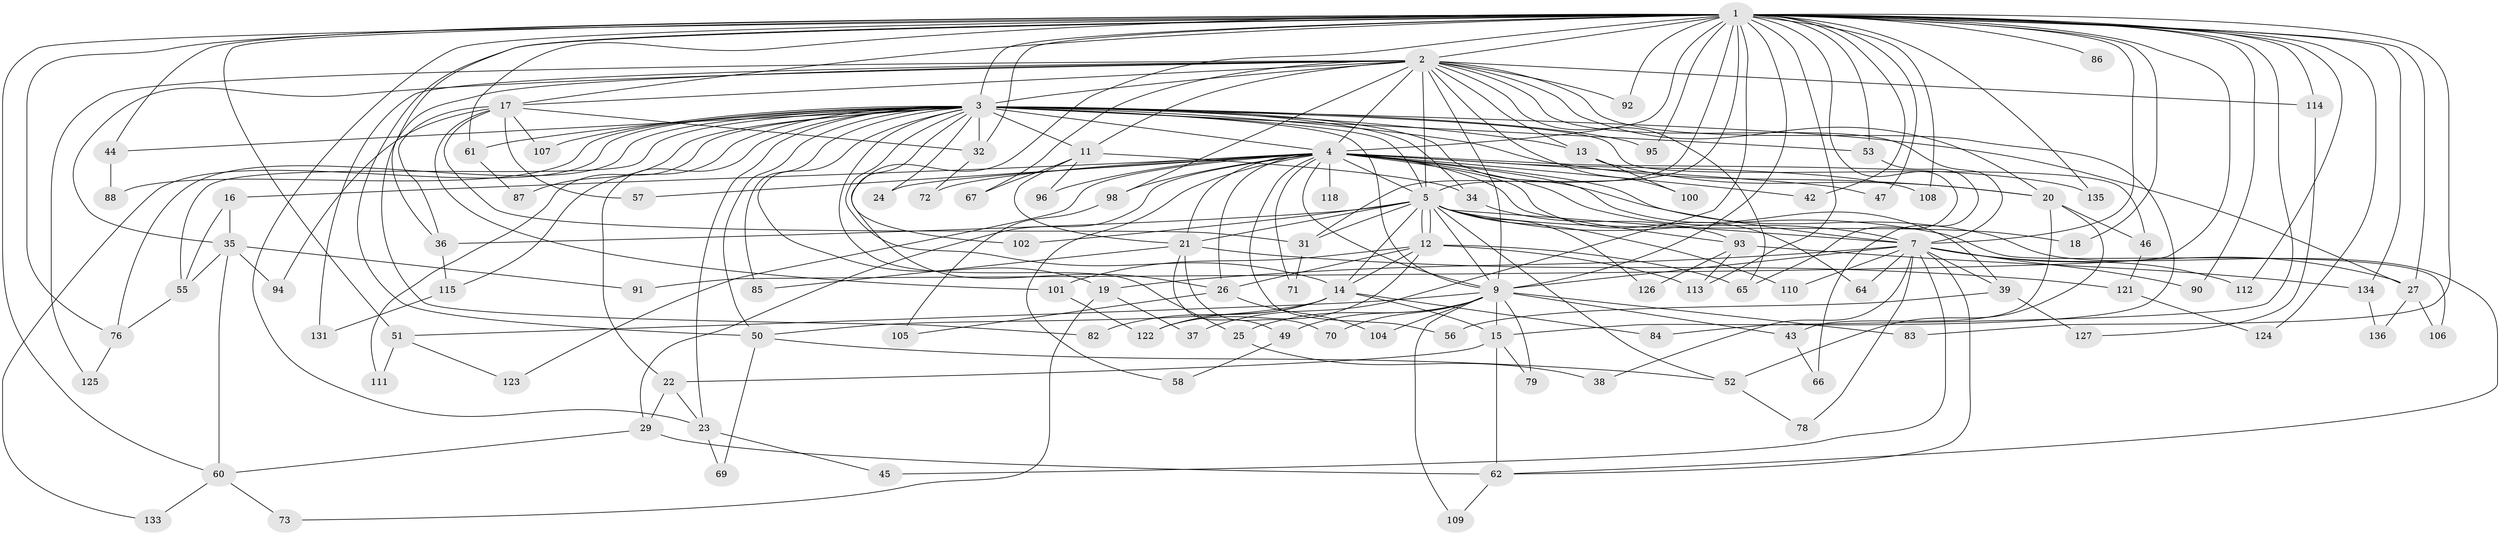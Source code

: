 // original degree distribution, {26: 0.007352941176470588, 24: 0.022058823529411766, 25: 0.007352941176470588, 18: 0.007352941176470588, 21: 0.007352941176470588, 30: 0.007352941176470588, 17: 0.007352941176470588, 20: 0.007352941176470588, 6: 0.03676470588235294, 5: 0.0661764705882353, 4: 0.11764705882352941, 8: 0.007352941176470588, 9: 0.007352941176470588, 2: 0.5367647058823529, 3: 0.15441176470588236}
// Generated by graph-tools (version 1.1) at 2025/41/03/06/25 10:41:41]
// undirected, 106 vertices, 236 edges
graph export_dot {
graph [start="1"]
  node [color=gray90,style=filled];
  1 [super="+6"];
  2 [super="+33"];
  3 [super="+10"];
  4 [super="+8"];
  5 [super="+75"];
  7 [super="+30"];
  9 [super="+132"];
  11 [super="+63"];
  12 [super="+59"];
  13;
  14 [super="+130"];
  15 [super="+48"];
  16;
  17;
  18;
  19;
  20 [super="+54"];
  21 [super="+40"];
  22 [super="+28"];
  23 [super="+128"];
  24;
  25;
  26 [super="+81"];
  27 [super="+116"];
  29 [super="+74"];
  31 [super="+41"];
  32 [super="+117"];
  34;
  35;
  36 [super="+103"];
  37;
  38;
  39;
  42;
  43;
  44;
  45;
  46 [super="+77"];
  47;
  49;
  50 [super="+89"];
  51 [super="+97"];
  52;
  53;
  55 [super="+120"];
  56;
  57;
  58;
  60 [super="+119"];
  61;
  62 [super="+68"];
  64;
  65 [super="+99"];
  66;
  67;
  69;
  70;
  71;
  72;
  73;
  76 [super="+80"];
  78;
  79;
  82;
  83;
  84;
  85;
  86;
  87;
  88;
  90;
  91;
  92;
  93 [super="+129"];
  94;
  95;
  96;
  98;
  100;
  101;
  102;
  104;
  105;
  106;
  107;
  108;
  109;
  110;
  111;
  112;
  113;
  114;
  115;
  118;
  121;
  122;
  123;
  124;
  125;
  126;
  127;
  131;
  133;
  134;
  135;
  136;
  1 -- 2 [weight=3];
  1 -- 3 [weight=4];
  1 -- 4 [weight=4];
  1 -- 5 [weight=2];
  1 -- 7 [weight=2];
  1 -- 9 [weight=3];
  1 -- 17;
  1 -- 27 [weight=2];
  1 -- 42;
  1 -- 44;
  1 -- 47;
  1 -- 60;
  1 -- 61;
  1 -- 76;
  1 -- 83;
  1 -- 86 [weight=2];
  1 -- 90;
  1 -- 114;
  1 -- 124;
  1 -- 51 [weight=2];
  1 -- 134;
  1 -- 135;
  1 -- 18;
  1 -- 84;
  1 -- 23;
  1 -- 26;
  1 -- 91;
  1 -- 92;
  1 -- 31;
  1 -- 95;
  1 -- 37;
  1 -- 108;
  1 -- 112;
  1 -- 113;
  1 -- 53;
  1 -- 50;
  1 -- 32;
  1 -- 65;
  1 -- 36;
  2 -- 3 [weight=2];
  2 -- 4 [weight=2];
  2 -- 5;
  2 -- 7;
  2 -- 9;
  2 -- 11;
  2 -- 13;
  2 -- 17;
  2 -- 20;
  2 -- 65;
  2 -- 67;
  2 -- 82;
  2 -- 92;
  2 -- 98;
  2 -- 100;
  2 -- 114;
  2 -- 125;
  2 -- 131;
  2 -- 35;
  2 -- 15;
  3 -- 4 [weight=4];
  3 -- 5 [weight=2];
  3 -- 7 [weight=2];
  3 -- 9 [weight=2];
  3 -- 11 [weight=2];
  3 -- 14;
  3 -- 20;
  3 -- 22 [weight=2];
  3 -- 27;
  3 -- 34;
  3 -- 53;
  3 -- 61;
  3 -- 76;
  3 -- 85;
  3 -- 87;
  3 -- 88;
  3 -- 95;
  3 -- 102;
  3 -- 115;
  3 -- 133;
  3 -- 13;
  3 -- 19;
  3 -- 23;
  3 -- 24;
  3 -- 25;
  3 -- 32;
  3 -- 107;
  3 -- 44;
  3 -- 46 [weight=2];
  3 -- 111;
  3 -- 50;
  3 -- 55;
  4 -- 5 [weight=2];
  4 -- 7 [weight=2];
  4 -- 9 [weight=2];
  4 -- 16 [weight=2];
  4 -- 21;
  4 -- 26;
  4 -- 29;
  4 -- 47;
  4 -- 56;
  4 -- 98;
  4 -- 118 [weight=2];
  4 -- 135;
  4 -- 64;
  4 -- 71;
  4 -- 72;
  4 -- 24;
  4 -- 93;
  4 -- 96;
  4 -- 39;
  4 -- 42;
  4 -- 108;
  4 -- 57;
  4 -- 58;
  4 -- 123;
  4 -- 62;
  5 -- 7;
  5 -- 9;
  5 -- 12;
  5 -- 12;
  5 -- 14;
  5 -- 18;
  5 -- 21;
  5 -- 31;
  5 -- 36;
  5 -- 102;
  5 -- 106;
  5 -- 110;
  5 -- 126;
  5 -- 52;
  7 -- 9;
  7 -- 19;
  7 -- 39;
  7 -- 45;
  7 -- 62;
  7 -- 64;
  7 -- 90;
  7 -- 110;
  7 -- 112;
  7 -- 38;
  7 -- 27;
  7 -- 78;
  9 -- 15;
  9 -- 25;
  9 -- 43;
  9 -- 49;
  9 -- 51;
  9 -- 70;
  9 -- 79;
  9 -- 83;
  9 -- 104;
  9 -- 109;
  11 -- 34;
  11 -- 67;
  11 -- 21;
  11 -- 96;
  12 -- 113;
  12 -- 26;
  12 -- 65;
  12 -- 101;
  12 -- 122;
  12 -- 14;
  13 -- 100;
  13 -- 20;
  14 -- 15;
  14 -- 50;
  14 -- 82;
  14 -- 84;
  14 -- 122;
  15 -- 22;
  15 -- 62;
  15 -- 79;
  16 -- 35;
  16 -- 55;
  17 -- 32;
  17 -- 36;
  17 -- 57;
  17 -- 94;
  17 -- 101;
  17 -- 107;
  17 -- 31;
  19 -- 37;
  19 -- 73;
  20 -- 43;
  20 -- 46;
  20 -- 52;
  21 -- 70;
  21 -- 121;
  21 -- 49;
  21 -- 85;
  22 -- 29;
  22 -- 23;
  23 -- 45;
  23 -- 69;
  25 -- 38;
  26 -- 105;
  26 -- 104;
  27 -- 106;
  27 -- 136;
  29 -- 60;
  29 -- 62;
  31 -- 71;
  32 -- 72;
  34 -- 93;
  35 -- 55;
  35 -- 91;
  35 -- 94;
  35 -- 60;
  36 -- 115;
  39 -- 56;
  39 -- 127;
  43 -- 66;
  44 -- 88;
  46 -- 121;
  49 -- 58;
  50 -- 52;
  50 -- 69;
  51 -- 111;
  51 -- 123;
  52 -- 78;
  53 -- 66;
  55 -- 76;
  60 -- 73;
  60 -- 133;
  61 -- 87;
  62 -- 109;
  76 -- 125;
  93 -- 126;
  93 -- 113;
  93 -- 134;
  98 -- 105;
  101 -- 122;
  114 -- 127;
  115 -- 131;
  121 -- 124;
  134 -- 136;
}
